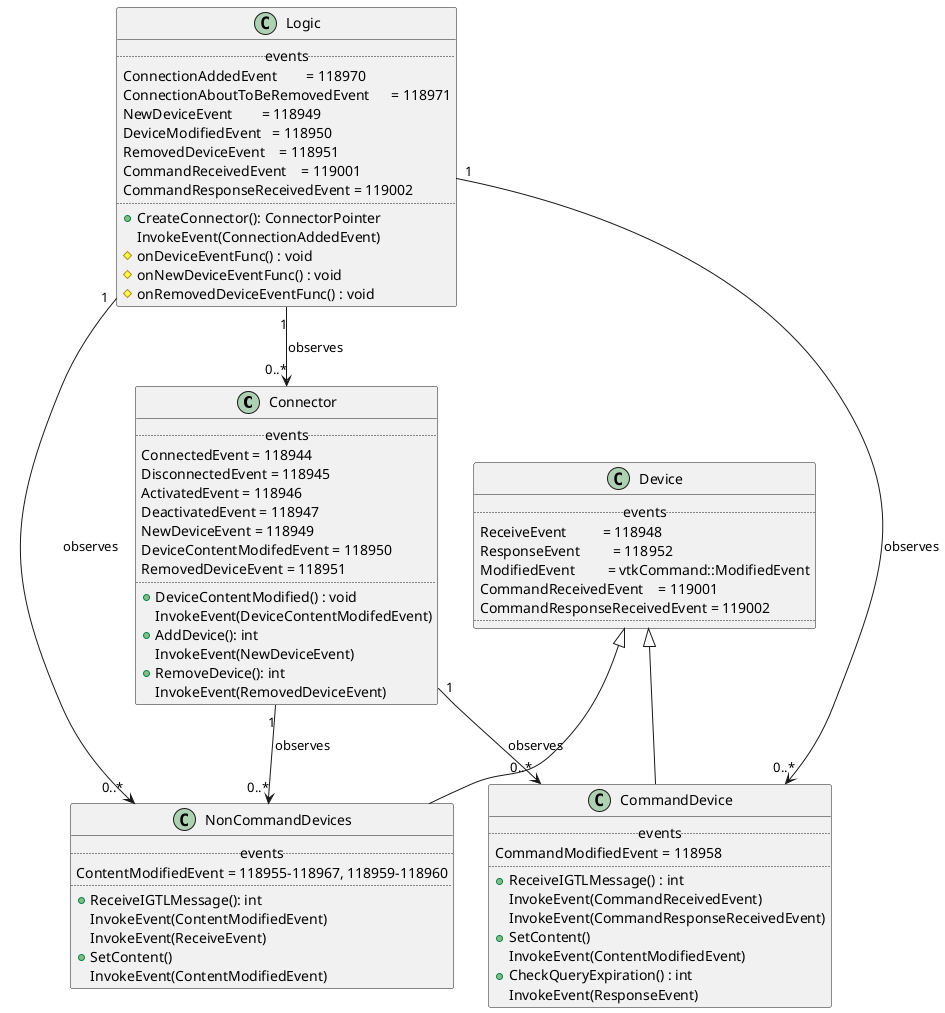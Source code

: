 @startuml
  class Connector{
   ..events..
    ConnectedEvent = 118944
    DisconnectedEvent = 118945
    ActivatedEvent = 118946
    DeactivatedEvent = 118947
    NewDeviceEvent = 118949    
    DeviceContentModifedEvent = 118950
    RemovedDeviceEvent = 118951
   ..
   +DeviceContentModified() : void
   InvokeEvent(DeviceContentModifedEvent)
   +AddDevice(): int
   InvokeEvent(NewDeviceEvent)
   +RemoveDevice(): int
   InvokeEvent(RemovedDeviceEvent)
  }
	
	class Device{
	 ..events..
	 ReceiveEvent          = 118948
	 ResponseEvent         = 118952
	 ModifiedEvent         = vtkCommand::ModifiedEvent
	 CommandReceivedEvent    = 119001
	 CommandResponseReceivedEvent = 119002
	 ..
	}
	
	class CommandDevice{
	 ..events..
	 CommandModifiedEvent = 118958
	 ..
	 +ReceiveIGTLMessage() : int 
	 InvokeEvent(CommandReceivedEvent)
	 InvokeEvent(CommandResponseReceivedEvent)
	 +SetContent()
	 InvokeEvent(ContentModifiedEvent)
	 +CheckQueryExpiration() : int
	 InvokeEvent(ResponseEvent)
	}
	
	class NonCommandDevices{
	 ..events..
	 ContentModifiedEvent = 118955-118967, 118959-118960
	 ..
	 +ReceiveIGTLMessage(): int
	 InvokeEvent(ContentModifiedEvent)
	 InvokeEvent(ReceiveEvent)
	 +SetContent()
	 InvokeEvent(ContentModifiedEvent)
	}
	
	class Logic {
		..events..
		ConnectionAddedEvent        = 118970 
		ConnectionAboutToBeRemovedEvent      = 118971
		NewDeviceEvent        = 118949
		DeviceModifiedEvent   = 118950
		RemovedDeviceEvent    = 118951
		CommandReceivedEvent    = 119001
		CommandResponseReceivedEvent = 119002
		....
		+CreateConnector(): ConnectorPointer
		InvokeEvent(ConnectionAddedEvent)
		#onDeviceEventFunc() : void
		#onNewDeviceEventFunc() : void
		#onRemovedDeviceEventFunc() : void
	}
	together {
	 class Device
	 class CommandDevice
	 class NonCommandDevices
	}
  Device<|--CommandDevice
  Device<|--NonCommandDevices
  Logic"1"-->"0..*"Connector : observes
  Connector"1"-->"0..*"NonCommandDevices : observes
  Logic"1"-->"0..*"NonCommandDevices : observes
  Connector"1"-->"0..*"CommandDevice : observes
  Logic"1"-->"0..*"CommandDevice : observes
  'Connector::AddDevice-->Logic::onNewDeviceEventFunc : callback
  'Connector::RemovedDevice-->Logic::onRemovedDeviceEventFunc : callback
  'NonCommandDevices::ReceiveIGTLMessage-->Connector::DeviceContentModified : callback
  'CommandDevice::ReceiveIGTLMessage->Logic::onDeviceEventFunc: callback
@enduml